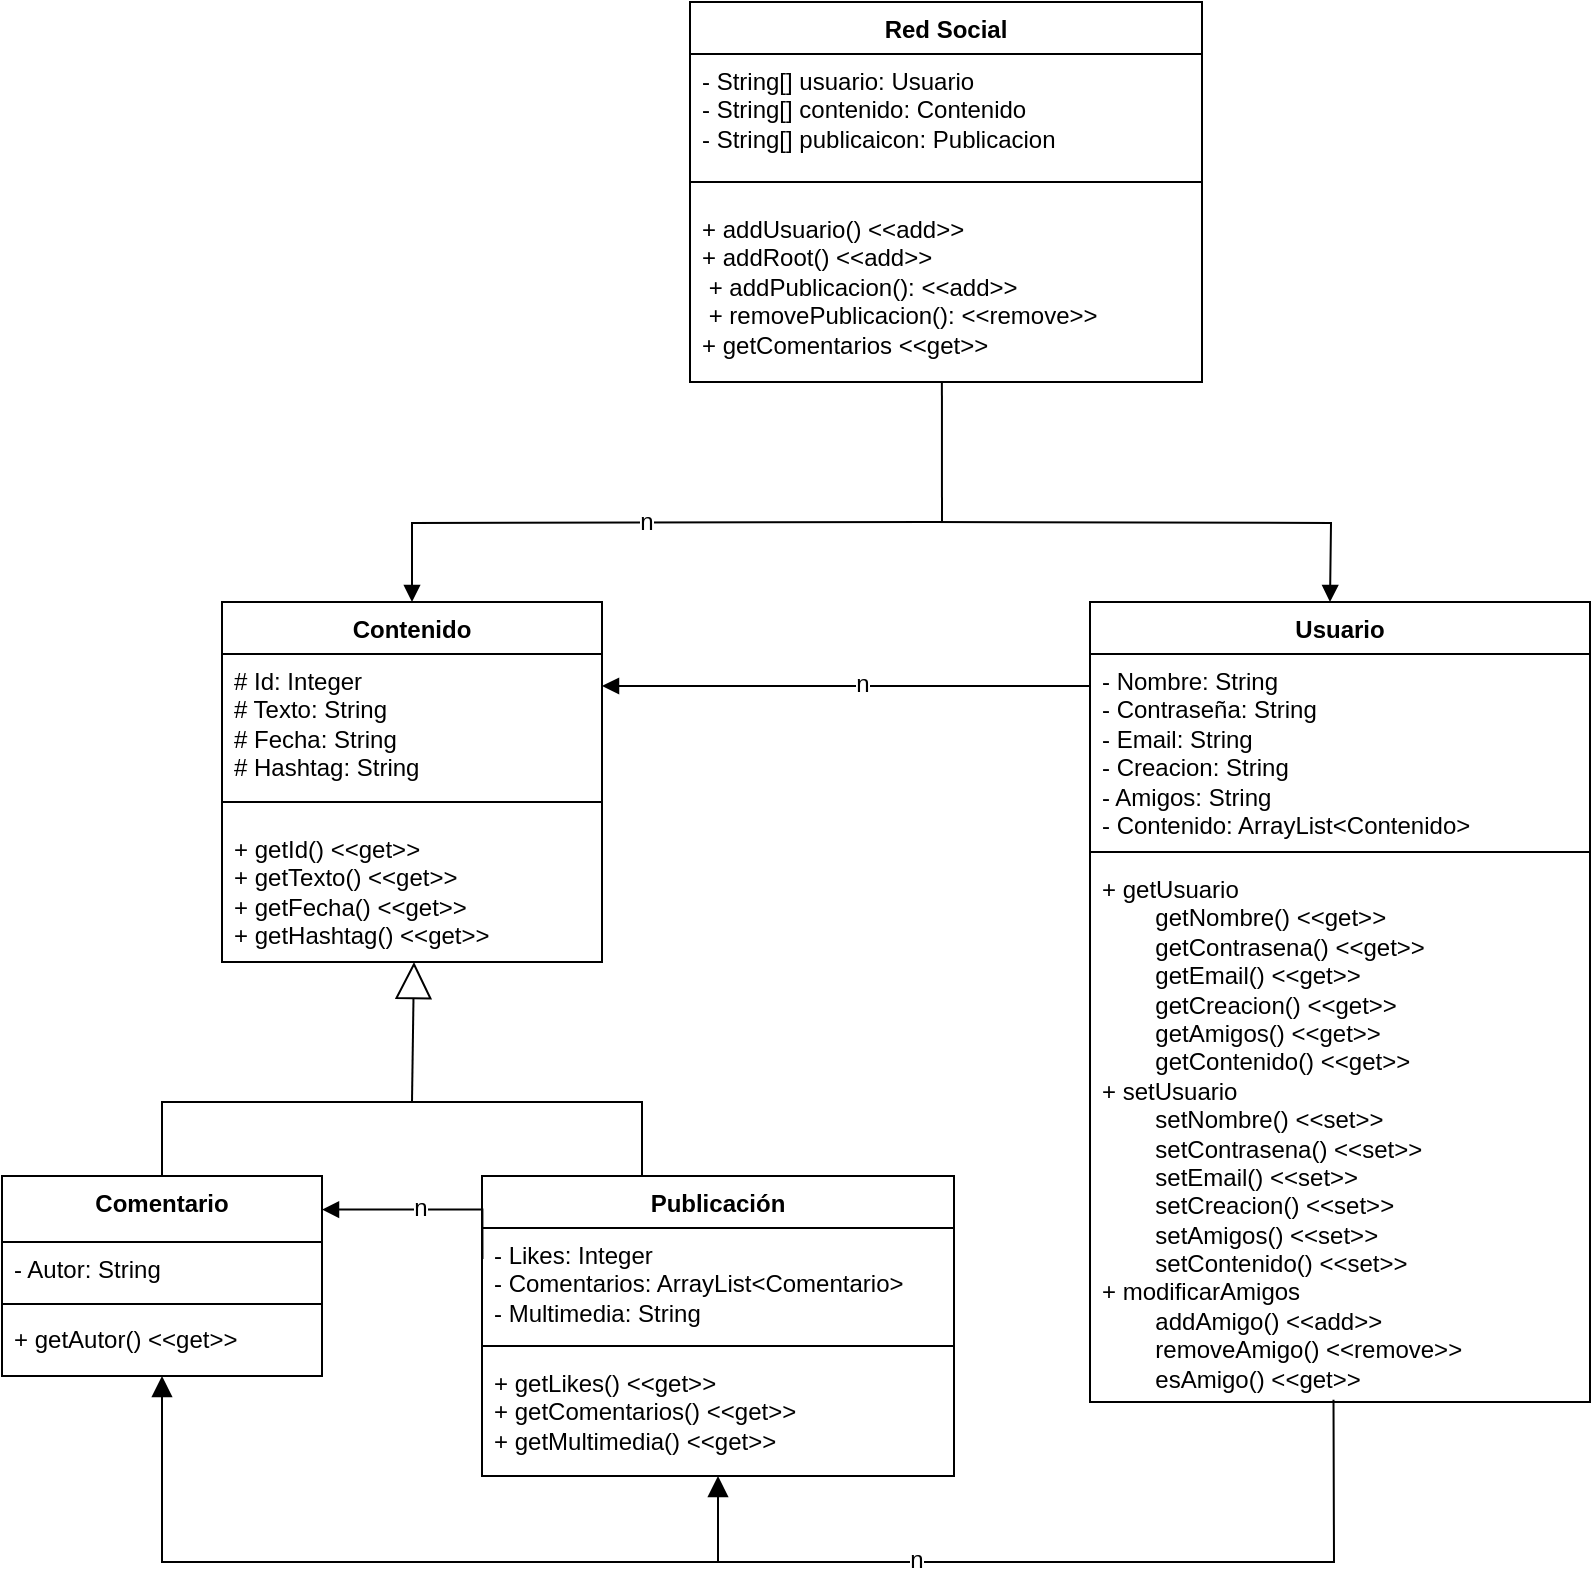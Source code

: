 <mxfile version="26.0.16">
  <diagram id="C5RBs43oDa-KdzZeNtuy" name="Page-1">
    <mxGraphModel dx="2345" dy="787" grid="1" gridSize="10" guides="1" tooltips="1" connect="1" arrows="1" fold="1" page="1" pageScale="1" pageWidth="827" pageHeight="1169" math="0" shadow="0">
      <root>
        <mxCell id="WIyWlLk6GJQsqaUBKTNV-0" />
        <mxCell id="WIyWlLk6GJQsqaUBKTNV-1" parent="WIyWlLk6GJQsqaUBKTNV-0" />
        <mxCell id="s699RsXedqeOyzz-GIu1-4" value="&lt;div&gt;Contenido&lt;/div&gt;" style="swimlane;fontStyle=1;align=center;verticalAlign=top;childLayout=stackLayout;horizontal=1;startSize=26;horizontalStack=0;resizeParent=1;resizeParentMax=0;resizeLast=0;collapsible=1;marginBottom=0;whiteSpace=wrap;html=1;" parent="WIyWlLk6GJQsqaUBKTNV-1" vertex="1">
          <mxGeometry x="80" y="550" width="190" height="180" as="geometry" />
        </mxCell>
        <mxCell id="s699RsXedqeOyzz-GIu1-5" value="&lt;div&gt;# Id: Integer&lt;/div&gt;&lt;div&gt;# Texto: String&lt;/div&gt;&lt;div&gt;# Fecha: String&lt;/div&gt;&lt;div&gt;# Hashtag: String&lt;/div&gt;" style="text;strokeColor=none;fillColor=none;align=left;verticalAlign=top;spacingLeft=4;spacingRight=4;overflow=hidden;rotatable=0;points=[[0,0.5],[1,0.5]];portConstraint=eastwest;whiteSpace=wrap;html=1;" parent="s699RsXedqeOyzz-GIu1-4" vertex="1">
          <mxGeometry y="26" width="190" height="64" as="geometry" />
        </mxCell>
        <mxCell id="s699RsXedqeOyzz-GIu1-6" value="" style="line;strokeWidth=1;fillColor=none;align=left;verticalAlign=middle;spacingTop=-1;spacingLeft=3;spacingRight=3;rotatable=0;labelPosition=right;points=[];portConstraint=eastwest;strokeColor=inherit;" parent="s699RsXedqeOyzz-GIu1-4" vertex="1">
          <mxGeometry y="90" width="190" height="20" as="geometry" />
        </mxCell>
        <mxCell id="Cxm5ppYN92WuK2ij73qq-3" value="&lt;div&gt;+ getId()&amp;nbsp;&lt;span style=&quot;background-color: transparent; color: light-dark(rgb(0, 0, 0), rgb(255, 255, 255));&quot;&gt;&amp;lt;&amp;lt;get&amp;gt;&amp;gt;&lt;/span&gt;&lt;/div&gt;&lt;div&gt;+ getTexto()&amp;nbsp;&lt;span style=&quot;background-color: transparent; color: light-dark(rgb(0, 0, 0), rgb(255, 255, 255));&quot;&gt;&amp;lt;&amp;lt;get&amp;gt;&amp;gt;&lt;/span&gt;&lt;/div&gt;&lt;div&gt;+ getFecha()&amp;nbsp;&lt;span style=&quot;background-color: transparent; color: light-dark(rgb(0, 0, 0), rgb(255, 255, 255));&quot;&gt;&amp;lt;&amp;lt;get&amp;gt;&amp;gt;&lt;/span&gt;&lt;/div&gt;&lt;div&gt;+ getHashtag()&amp;nbsp;&lt;span style=&quot;background-color: transparent; color: light-dark(rgb(0, 0, 0), rgb(255, 255, 255));&quot;&gt;&amp;lt;&amp;lt;get&amp;gt;&amp;gt;&lt;/span&gt;&lt;/div&gt;" style="text;strokeColor=none;fillColor=none;align=left;verticalAlign=top;spacingLeft=4;spacingRight=4;overflow=hidden;rotatable=0;points=[[0,0.5],[1,0.5]];portConstraint=eastwest;whiteSpace=wrap;html=1;" parent="s699RsXedqeOyzz-GIu1-4" vertex="1">
          <mxGeometry y="110" width="190" height="70" as="geometry" />
        </mxCell>
        <mxCell id="s699RsXedqeOyzz-GIu1-16" value="Red Social" style="swimlane;fontStyle=1;align=center;verticalAlign=top;childLayout=stackLayout;horizontal=1;startSize=26;horizontalStack=0;resizeParent=1;resizeParentMax=0;resizeLast=0;collapsible=1;marginBottom=0;whiteSpace=wrap;html=1;" parent="WIyWlLk6GJQsqaUBKTNV-1" vertex="1">
          <mxGeometry x="314" y="250" width="256" height="190" as="geometry" />
        </mxCell>
        <mxCell id="af9l-pu9QudP8D1R88N5-17" value="&lt;div&gt;- String[] usuario: Usuario&lt;/div&gt;&lt;div&gt;- String[] contenido: Contenido&lt;/div&gt;&lt;div&gt;- String[] publicaicon: Publicacion&lt;/div&gt;" style="text;align=left;verticalAlign=top;spacingLeft=4;spacingRight=4;overflow=hidden;rotatable=0;points=[[0,0.5],[1,0.5]];portConstraint=eastwest;whiteSpace=wrap;html=1;" parent="s699RsXedqeOyzz-GIu1-16" vertex="1">
          <mxGeometry y="26" width="256" height="54" as="geometry" />
        </mxCell>
        <mxCell id="s699RsXedqeOyzz-GIu1-18" value="" style="line;strokeWidth=1;fillColor=none;align=left;verticalAlign=middle;spacingTop=-1;spacingLeft=3;spacingRight=3;rotatable=0;labelPosition=right;points=[];portConstraint=eastwest;strokeColor=inherit;" parent="s699RsXedqeOyzz-GIu1-16" vertex="1">
          <mxGeometry y="80" width="256" height="20" as="geometry" />
        </mxCell>
        <mxCell id="s699RsXedqeOyzz-GIu1-69" value="&lt;div&gt;+ addUsuario()&amp;nbsp;&lt;span style=&quot;background-color: transparent; color: light-dark(rgb(0, 0, 0), rgb(255, 255, 255));&quot;&gt;&amp;lt;&amp;lt;add&amp;gt;&amp;gt;&lt;/span&gt;&lt;/div&gt;&lt;div&gt;+ addRoot()&amp;nbsp;&lt;span style=&quot;background-color: transparent; color: light-dark(rgb(0, 0, 0), rgb(255, 255, 255));&quot;&gt;&amp;lt;&amp;lt;add&amp;gt;&amp;gt;&lt;/span&gt;&lt;/div&gt;&lt;div&gt;&amp;nbsp;+ addPublicacion(): &amp;lt;&amp;lt;add&amp;gt;&amp;gt;&lt;br style=&quot;padding: 0px; margin: 0px;&quot;&gt;&amp;nbsp;+ removePublicacion(): &amp;lt;&amp;lt;remove&amp;gt;&amp;gt;&lt;/div&gt;&lt;div&gt;+ getComentarios &amp;lt;&amp;lt;get&amp;gt;&amp;gt;&lt;/div&gt;" style="text;align=left;verticalAlign=top;spacingLeft=4;spacingRight=4;overflow=hidden;rotatable=0;points=[[0,0.5],[1,0.5]];portConstraint=eastwest;whiteSpace=wrap;html=1;" parent="s699RsXedqeOyzz-GIu1-16" vertex="1">
          <mxGeometry y="100" width="256" height="90" as="geometry" />
        </mxCell>
        <mxCell id="s699RsXedqeOyzz-GIu1-21" value="Usuario" style="swimlane;fontStyle=1;align=center;verticalAlign=top;childLayout=stackLayout;horizontal=1;startSize=26;horizontalStack=0;resizeParent=1;resizeParentMax=0;resizeLast=0;collapsible=1;marginBottom=0;whiteSpace=wrap;html=1;" parent="WIyWlLk6GJQsqaUBKTNV-1" vertex="1">
          <mxGeometry x="514" y="550" width="250" height="400" as="geometry" />
        </mxCell>
        <mxCell id="s699RsXedqeOyzz-GIu1-75" value="&lt;div&gt;- Nombre: String&lt;/div&gt;&lt;div&gt;- Contraseña: String&lt;/div&gt;&lt;div&gt;- Email: String&lt;/div&gt;&lt;div&gt;- Creacion: String&lt;/div&gt;&lt;div&gt;- Amigos: String&lt;/div&gt;&lt;div&gt;- Contenido: ArrayList&amp;lt;&lt;span style=&quot;background-color: transparent; color: light-dark(rgb(0, 0, 0), rgb(255, 255, 255));&quot;&gt;Contenido&lt;/span&gt;&lt;span style=&quot;background-color: transparent; color: light-dark(rgb(0, 0, 0), rgb(255, 255, 255));&quot;&gt;&amp;gt;&amp;nbsp;&lt;/span&gt;&lt;/div&gt;&lt;div&gt;&lt;br&gt;&lt;/div&gt;" style="text;strokeColor=none;fillColor=none;align=left;verticalAlign=top;spacingLeft=4;spacingRight=4;overflow=hidden;rotatable=0;points=[[0,0.5],[1,0.5]];portConstraint=eastwest;whiteSpace=wrap;html=1;" parent="s699RsXedqeOyzz-GIu1-21" vertex="1">
          <mxGeometry y="26" width="250" height="94" as="geometry" />
        </mxCell>
        <mxCell id="s699RsXedqeOyzz-GIu1-23" value="" style="line;strokeWidth=1;fillColor=none;align=left;verticalAlign=middle;spacingTop=-1;spacingLeft=3;spacingRight=3;rotatable=0;labelPosition=right;points=[];portConstraint=eastwest;strokeColor=inherit;" parent="s699RsXedqeOyzz-GIu1-21" vertex="1">
          <mxGeometry y="120" width="250" height="10" as="geometry" />
        </mxCell>
        <mxCell id="Cxm5ppYN92WuK2ij73qq-4" value="&lt;div&gt;+ getUsuario&lt;/div&gt;&lt;div&gt;&lt;span style=&quot;white-space: pre;&quot;&gt;&#x9;&lt;/span&gt;&lt;span style=&quot;background-color: transparent;&quot;&gt;getNombre()&amp;nbsp;&lt;/span&gt;&lt;span style=&quot;background-color: transparent; color: light-dark(rgb(0, 0, 0), rgb(255, 255, 255));&quot;&gt;&amp;lt;&amp;lt;get&amp;gt;&amp;gt;&lt;/span&gt;&lt;br&gt;&lt;/div&gt;&lt;div&gt;&lt;span style=&quot;background-color: transparent;&quot;&gt;&lt;span style=&quot;white-space: pre;&quot;&gt;&#x9;&lt;/span&gt;&lt;/span&gt;&lt;span style=&quot;background-color: transparent;&quot;&gt;getContrasena()&amp;nbsp;&lt;/span&gt;&lt;span style=&quot;background-color: transparent; color: light-dark(rgb(0, 0, 0), rgb(255, 255, 255));&quot;&gt;&amp;lt;&amp;lt;get&amp;gt;&amp;gt;&lt;/span&gt;&lt;/div&gt;&lt;div&gt;&lt;span style=&quot;background-color: transparent; color: light-dark(rgb(0, 0, 0), rgb(255, 255, 255));&quot;&gt;&lt;span style=&quot;white-space: pre;&quot;&gt;&#x9;&lt;/span&gt;getEmail()&amp;nbsp;&lt;/span&gt;&lt;span style=&quot;background-color: transparent; color: light-dark(rgb(0, 0, 0), rgb(255, 255, 255));&quot;&gt;&amp;lt;&amp;lt;get&amp;gt;&amp;gt;&lt;/span&gt;&lt;/div&gt;&lt;div&gt;&lt;span style=&quot;background-color: transparent; color: light-dark(rgb(0, 0, 0), rgb(255, 255, 255));&quot;&gt;&lt;span style=&quot;white-space: pre;&quot;&gt;&#x9;&lt;/span&gt;getCreacion()&amp;nbsp;&lt;/span&gt;&lt;span style=&quot;background-color: transparent; color: light-dark(rgb(0, 0, 0), rgb(255, 255, 255));&quot;&gt;&amp;lt;&amp;lt;get&amp;gt;&amp;gt;&lt;/span&gt;&lt;/div&gt;&lt;div&gt;&lt;span style=&quot;background-color: transparent; color: light-dark(rgb(0, 0, 0), rgb(255, 255, 255));&quot;&gt;&lt;span style=&quot;white-space: pre;&quot;&gt;&#x9;&lt;/span&gt;getAmigos()&amp;nbsp;&lt;/span&gt;&lt;span style=&quot;background-color: transparent; color: light-dark(rgb(0, 0, 0), rgb(255, 255, 255));&quot;&gt;&amp;lt;&amp;lt;get&amp;gt;&amp;gt;&lt;/span&gt;&lt;/div&gt;&lt;div&gt;&lt;span style=&quot;background-color: transparent; color: light-dark(rgb(0, 0, 0), rgb(255, 255, 255));&quot;&gt;&lt;span style=&quot;white-space: pre;&quot;&gt;&#x9;&lt;/span&gt;getContenido()&amp;nbsp;&lt;/span&gt;&lt;span style=&quot;background-color: transparent; color: light-dark(rgb(0, 0, 0), rgb(255, 255, 255));&quot;&gt;&amp;lt;&amp;lt;get&amp;gt;&amp;gt;&lt;/span&gt;&lt;/div&gt;&lt;div&gt;+ setUsuario&lt;/div&gt;&lt;div&gt;&lt;div&gt;&lt;span style=&quot;background-color: transparent;&quot;&gt;&lt;span style=&quot;white-space: pre;&quot;&gt;&#x9;&lt;/span&gt;setNombre()&amp;nbsp;&lt;/span&gt;&lt;span style=&quot;background-color: transparent; color: light-dark(rgb(0, 0, 0), rgb(255, 255, 255));&quot;&gt;&amp;lt;&amp;lt;set&amp;gt;&amp;gt;&lt;/span&gt;&lt;br&gt;&lt;/div&gt;&lt;div&gt;&lt;span style=&quot;background-color: transparent;&quot;&gt;&lt;span style=&quot;white-space: pre;&quot;&gt;&#x9;&lt;/span&gt;s&lt;/span&gt;&lt;span style=&quot;background-color: transparent;&quot;&gt;etContrasena()&amp;nbsp;&lt;/span&gt;&lt;span style=&quot;background-color: transparent; color: light-dark(rgb(0, 0, 0), rgb(255, 255, 255));&quot;&gt;&amp;lt;&amp;lt;set&amp;gt;&amp;gt;&lt;/span&gt;&lt;/div&gt;&lt;div&gt;&lt;span style=&quot;background-color: transparent; color: light-dark(rgb(0, 0, 0), rgb(255, 255, 255));&quot;&gt;&lt;span style=&quot;white-space: pre;&quot;&gt;&#x9;&lt;/span&gt;setEmail()&amp;nbsp;&lt;/span&gt;&lt;span style=&quot;background-color: transparent; color: light-dark(rgb(0, 0, 0), rgb(255, 255, 255));&quot;&gt;&amp;lt;&amp;lt;set&amp;gt;&amp;gt;&lt;/span&gt;&lt;/div&gt;&lt;div&gt;&lt;span style=&quot;background-color: transparent; color: light-dark(rgb(0, 0, 0), rgb(255, 255, 255));&quot;&gt;&lt;span style=&quot;white-space: pre;&quot;&gt;&#x9;&lt;/span&gt;setCreacion()&amp;nbsp;&lt;/span&gt;&lt;span style=&quot;background-color: transparent; color: light-dark(rgb(0, 0, 0), rgb(255, 255, 255));&quot;&gt;&amp;lt;&amp;lt;set&amp;gt;&amp;gt;&lt;/span&gt;&lt;/div&gt;&lt;div&gt;&lt;span style=&quot;background-color: transparent; color: light-dark(rgb(0, 0, 0), rgb(255, 255, 255));&quot;&gt;&lt;span style=&quot;white-space: pre;&quot;&gt;&#x9;&lt;/span&gt;setAmigos()&amp;nbsp;&lt;/span&gt;&lt;span style=&quot;background-color: transparent; color: light-dark(rgb(0, 0, 0), rgb(255, 255, 255));&quot;&gt;&amp;lt;&amp;lt;set&amp;gt;&amp;gt;&lt;/span&gt;&lt;/div&gt;&lt;div&gt;&lt;span style=&quot;background-color: transparent; color: light-dark(rgb(0, 0, 0), rgb(255, 255, 255));&quot;&gt;&lt;span style=&quot;white-space: pre;&quot;&gt;&#x9;&lt;/span&gt;setContenido()&amp;nbsp;&lt;/span&gt;&lt;span style=&quot;background-color: transparent; color: light-dark(rgb(0, 0, 0), rgb(255, 255, 255));&quot;&gt;&amp;lt;&amp;lt;set&amp;gt;&amp;gt;&lt;/span&gt;&lt;/div&gt;&lt;/div&gt;&lt;div&gt;+ modificarAmigos&amp;nbsp;&lt;/div&gt;&lt;div&gt;&lt;span style=&quot;white-space: pre;&quot;&gt;&#x9;&lt;/span&gt;addAmigo()&amp;nbsp;&lt;span style=&quot;background-color: transparent; color: light-dark(rgb(0, 0, 0), rgb(255, 255, 255));&quot;&gt;&amp;lt;&amp;lt;add&amp;gt;&amp;gt;&lt;/span&gt;&lt;/div&gt;&lt;div&gt;&lt;span style=&quot;white-space: pre;&quot;&gt;&#x9;&lt;/span&gt;removeAmigo()&amp;nbsp;&lt;span style=&quot;background-color: transparent; color: light-dark(rgb(0, 0, 0), rgb(255, 255, 255));&quot;&gt;&amp;lt;&amp;lt;remove&amp;gt;&amp;gt;&lt;/span&gt;&lt;/div&gt;&lt;div&gt;&lt;span style=&quot;white-space: pre;&quot;&gt;&#x9;&lt;/span&gt;esAmigo() &amp;lt;&amp;lt;get&amp;gt;&amp;gt;&lt;/div&gt;" style="text;strokeColor=none;fillColor=none;align=left;verticalAlign=top;spacingLeft=4;spacingRight=4;overflow=hidden;rotatable=0;points=[[0,0.5],[1,0.5]];portConstraint=eastwest;whiteSpace=wrap;html=1;" parent="s699RsXedqeOyzz-GIu1-21" vertex="1">
          <mxGeometry y="130" width="250" height="270" as="geometry" />
        </mxCell>
        <mxCell id="s699RsXedqeOyzz-GIu1-24" value="" style="endArrow=none;html=1;edgeStyle=orthogonalEdgeStyle;rounded=0;" parent="WIyWlLk6GJQsqaUBKTNV-1" target="s699RsXedqeOyzz-GIu1-42" edge="1">
          <mxGeometry relative="1" as="geometry">
            <mxPoint x="170" y="800" as="sourcePoint" />
            <mxPoint x="290" y="840" as="targetPoint" />
            <Array as="points">
              <mxPoint x="290" y="800" />
            </Array>
          </mxGeometry>
        </mxCell>
        <mxCell id="s699RsXedqeOyzz-GIu1-27" value="" style="endArrow=none;html=1;edgeStyle=orthogonalEdgeStyle;rounded=0;exitX=0.5;exitY=0;exitDx=0;exitDy=0;" parent="WIyWlLk6GJQsqaUBKTNV-1" source="s699RsXedqeOyzz-GIu1-39" edge="1">
          <mxGeometry relative="1" as="geometry">
            <mxPoint x="50" y="800" as="sourcePoint" />
            <mxPoint x="170" y="800" as="targetPoint" />
            <Array as="points">
              <mxPoint x="50" y="800" />
              <mxPoint x="170" y="800" />
            </Array>
          </mxGeometry>
        </mxCell>
        <mxCell id="s699RsXedqeOyzz-GIu1-34" value="" style="endArrow=block;endFill=1;html=1;edgeStyle=orthogonalEdgeStyle;align=left;verticalAlign=top;rounded=0;entryX=0.5;entryY=0;entryDx=0;entryDy=0;" parent="WIyWlLk6GJQsqaUBKTNV-1" edge="1">
          <mxGeometry x="-1" y="-64" relative="1" as="geometry">
            <mxPoint x="434" y="510" as="sourcePoint" />
            <mxPoint x="634" y="550" as="targetPoint" />
            <mxPoint x="-40" y="-14" as="offset" />
          </mxGeometry>
        </mxCell>
        <mxCell id="s699RsXedqeOyzz-GIu1-36" value="" style="endArrow=block;endFill=1;html=1;edgeStyle=orthogonalEdgeStyle;align=left;verticalAlign=top;rounded=0;" parent="WIyWlLk6GJQsqaUBKTNV-1" target="s699RsXedqeOyzz-GIu1-4" edge="1">
          <mxGeometry x="-1" y="80" relative="1" as="geometry">
            <mxPoint x="434" y="510" as="sourcePoint" />
            <mxPoint x="564" y="520" as="targetPoint" />
            <mxPoint x="80" y="-80" as="offset" />
          </mxGeometry>
        </mxCell>
        <mxCell id="af9l-pu9QudP8D1R88N5-12" value="n" style="edgeLabel;html=1;align=center;verticalAlign=middle;resizable=0;points=[];fontSize=12;" parent="s699RsXedqeOyzz-GIu1-36" vertex="1" connectable="0">
          <mxGeometry x="-0.049" y="-1" relative="1" as="geometry">
            <mxPoint as="offset" />
          </mxGeometry>
        </mxCell>
        <mxCell id="s699RsXedqeOyzz-GIu1-39" value="Comentario" style="swimlane;fontStyle=1;align=center;verticalAlign=top;childLayout=stackLayout;horizontal=1;startSize=33;horizontalStack=0;resizeParent=1;resizeParentMax=0;resizeLast=0;collapsible=1;marginBottom=0;whiteSpace=wrap;html=1;" parent="WIyWlLk6GJQsqaUBKTNV-1" vertex="1">
          <mxGeometry x="-30" y="837" width="160" height="100" as="geometry" />
        </mxCell>
        <mxCell id="12EFkG_3rl6QTJ-l8d9U-1" value="- Autor: String" style="text;strokeColor=none;fillColor=none;align=left;verticalAlign=top;spacingLeft=4;spacingRight=4;overflow=hidden;rotatable=0;points=[[0,0.5],[1,0.5]];portConstraint=eastwest;whiteSpace=wrap;html=1;" parent="s699RsXedqeOyzz-GIu1-39" vertex="1">
          <mxGeometry y="33" width="160" height="27" as="geometry" />
        </mxCell>
        <mxCell id="s699RsXedqeOyzz-GIu1-41" value="" style="line;strokeWidth=1;fillColor=none;align=left;verticalAlign=middle;spacingTop=-1;spacingLeft=3;spacingRight=3;rotatable=0;labelPosition=right;points=[];portConstraint=eastwest;strokeColor=inherit;" parent="s699RsXedqeOyzz-GIu1-39" vertex="1">
          <mxGeometry y="60" width="160" height="8" as="geometry" />
        </mxCell>
        <mxCell id="Cxm5ppYN92WuK2ij73qq-2" value="&lt;div&gt;+ getAutor()&amp;nbsp;&lt;span style=&quot;background-color: transparent; color: light-dark(rgb(0, 0, 0), rgb(255, 255, 255));&quot;&gt;&amp;lt;&amp;lt;get&amp;gt;&amp;gt;&lt;/span&gt;&lt;/div&gt;" style="text;strokeColor=none;fillColor=none;align=left;verticalAlign=top;spacingLeft=4;spacingRight=4;overflow=hidden;rotatable=0;points=[[0,0.5],[1,0.5]];portConstraint=eastwest;whiteSpace=wrap;html=1;" parent="s699RsXedqeOyzz-GIu1-39" vertex="1">
          <mxGeometry y="68" width="160" height="32" as="geometry" />
        </mxCell>
        <mxCell id="s699RsXedqeOyzz-GIu1-42" value="Publicación" style="swimlane;fontStyle=1;align=center;verticalAlign=top;childLayout=stackLayout;horizontal=1;startSize=26;horizontalStack=0;resizeParent=1;resizeParentMax=0;resizeLast=0;collapsible=1;marginBottom=0;whiteSpace=wrap;html=1;" parent="WIyWlLk6GJQsqaUBKTNV-1" vertex="1">
          <mxGeometry x="210" y="837" width="236" height="150" as="geometry" />
        </mxCell>
        <mxCell id="s699RsXedqeOyzz-GIu1-43" value="&lt;div&gt;&lt;span style=&quot;background-color: transparent; color: light-dark(rgb(0, 0, 0), rgb(255, 255, 255));&quot;&gt;- Likes: Integer&lt;/span&gt;&lt;/div&gt;&lt;div&gt;&lt;span style=&quot;background-color: transparent; color: light-dark(rgb(0, 0, 0), rgb(255, 255, 255));&quot;&gt;- Comentarios: ArrayList&amp;lt;Comentario&amp;gt;&amp;nbsp;&lt;/span&gt;&lt;/div&gt;&lt;div&gt;&lt;span style=&quot;background-color: transparent; color: light-dark(rgb(0, 0, 0), rgb(255, 255, 255));&quot;&gt;- Multimedia: String&lt;/span&gt;&lt;/div&gt;" style="text;strokeColor=none;fillColor=none;align=left;verticalAlign=top;spacingLeft=4;spacingRight=4;overflow=hidden;rotatable=0;points=[[0,0.5],[1,0.5]];portConstraint=eastwest;whiteSpace=wrap;html=1;" parent="s699RsXedqeOyzz-GIu1-42" vertex="1">
          <mxGeometry y="26" width="236" height="54" as="geometry" />
        </mxCell>
        <mxCell id="s699RsXedqeOyzz-GIu1-44" value="" style="line;strokeWidth=1;fillColor=none;align=left;verticalAlign=middle;spacingTop=-1;spacingLeft=3;spacingRight=3;rotatable=0;labelPosition=right;points=[];portConstraint=eastwest;strokeColor=inherit;" parent="s699RsXedqeOyzz-GIu1-42" vertex="1">
          <mxGeometry y="80" width="236" height="10" as="geometry" />
        </mxCell>
        <mxCell id="Cxm5ppYN92WuK2ij73qq-1" value="+ getLikes() &amp;lt;&amp;lt;get&amp;gt;&amp;gt;&lt;div&gt;+ getComentarios()&amp;nbsp;&lt;span style=&quot;background-color: transparent; color: light-dark(rgb(0, 0, 0), rgb(255, 255, 255));&quot;&gt;&amp;lt;&amp;lt;get&amp;gt;&amp;gt;&lt;/span&gt;&lt;/div&gt;&lt;div&gt;+ getMultimedia()&amp;nbsp;&lt;span style=&quot;background-color: transparent; color: light-dark(rgb(0, 0, 0), rgb(255, 255, 255));&quot;&gt;&amp;lt;&amp;lt;get&amp;gt;&amp;gt;&lt;/span&gt;&lt;/div&gt;" style="text;strokeColor=none;fillColor=none;align=left;verticalAlign=top;spacingLeft=4;spacingRight=4;overflow=hidden;rotatable=0;points=[[0,0.5],[1,0.5]];portConstraint=eastwest;whiteSpace=wrap;html=1;" parent="s699RsXedqeOyzz-GIu1-42" vertex="1">
          <mxGeometry y="90" width="236" height="60" as="geometry" />
        </mxCell>
        <mxCell id="s699RsXedqeOyzz-GIu1-85" value="" style="endArrow=block;endFill=1;html=1;edgeStyle=orthogonalEdgeStyle;align=left;verticalAlign=top;rounded=0;exitX=0.001;exitY=0.277;exitDx=0;exitDy=0;entryX=1;entryY=0.5;entryDx=0;entryDy=0;exitPerimeter=0;" parent="WIyWlLk6GJQsqaUBKTNV-1" source="s699RsXedqeOyzz-GIu1-42" edge="1">
          <mxGeometry x="-1" relative="1" as="geometry">
            <mxPoint x="210" y="854.25" as="sourcePoint" />
            <mxPoint x="130" y="853.75" as="targetPoint" />
            <Array as="points">
              <mxPoint x="130" y="854" />
            </Array>
          </mxGeometry>
        </mxCell>
        <mxCell id="12EFkG_3rl6QTJ-l8d9U-0" value="n" style="edgeLabel;html=1;align=center;verticalAlign=middle;resizable=0;points=[];fontSize=12;" parent="s699RsXedqeOyzz-GIu1-85" vertex="1" connectable="0">
          <mxGeometry x="-0.145" y="-1" relative="1" as="geometry">
            <mxPoint x="-11" as="offset" />
          </mxGeometry>
        </mxCell>
        <mxCell id="12EFkG_3rl6QTJ-l8d9U-2" value="" style="endArrow=block;endSize=16;endFill=0;html=1;rounded=0;fontSize=12;curved=1;" parent="WIyWlLk6GJQsqaUBKTNV-1" edge="1">
          <mxGeometry width="160" relative="1" as="geometry">
            <mxPoint x="175" y="800" as="sourcePoint" />
            <mxPoint x="176" y="730" as="targetPoint" />
          </mxGeometry>
        </mxCell>
        <mxCell id="af9l-pu9QudP8D1R88N5-6" value="" style="html=1;verticalAlign=bottom;endArrow=block;curved=0;rounded=0;fontSize=12;startSize=8;endSize=8;entryX=0.5;entryY=1;entryDx=0;entryDy=0;exitX=0.487;exitY=0.996;exitDx=0;exitDy=0;exitPerimeter=0;" parent="WIyWlLk6GJQsqaUBKTNV-1" target="s699RsXedqeOyzz-GIu1-42" edge="1" source="Cxm5ppYN92WuK2ij73qq-4">
          <mxGeometry width="80" relative="1" as="geometry">
            <mxPoint x="634" y="980" as="sourcePoint" />
            <mxPoint x="404" y="980" as="targetPoint" />
            <Array as="points">
              <mxPoint x="636" y="1030" />
              <mxPoint x="432" y="1030" />
              <mxPoint x="328" y="1030" />
            </Array>
          </mxGeometry>
        </mxCell>
        <mxCell id="af9l-pu9QudP8D1R88N5-11" value="n" style="edgeLabel;html=1;align=center;verticalAlign=middle;resizable=0;points=[];fontSize=12;" parent="af9l-pu9QudP8D1R88N5-6" vertex="1" connectable="0">
          <mxGeometry x="0.344" y="-1" relative="1" as="geometry">
            <mxPoint as="offset" />
          </mxGeometry>
        </mxCell>
        <mxCell id="af9l-pu9QudP8D1R88N5-8" value="" style="html=1;verticalAlign=bottom;endArrow=block;curved=0;rounded=0;fontSize=12;startSize=8;endSize=8;" parent="WIyWlLk6GJQsqaUBKTNV-1" edge="1">
          <mxGeometry width="80" relative="1" as="geometry">
            <mxPoint x="336" y="1030" as="sourcePoint" />
            <mxPoint x="50" y="937" as="targetPoint" />
            <Array as="points">
              <mxPoint x="50" y="1030" />
            </Array>
          </mxGeometry>
        </mxCell>
        <mxCell id="af9l-pu9QudP8D1R88N5-15" value="" style="endArrow=block;endFill=1;html=1;edgeStyle=orthogonalEdgeStyle;align=left;verticalAlign=top;rounded=0;" parent="WIyWlLk6GJQsqaUBKTNV-1" edge="1">
          <mxGeometry x="-1" relative="1" as="geometry">
            <mxPoint x="514" y="590" as="sourcePoint" />
            <mxPoint x="270" y="592" as="targetPoint" />
            <Array as="points">
              <mxPoint x="514" y="591.75" />
            </Array>
          </mxGeometry>
        </mxCell>
        <mxCell id="af9l-pu9QudP8D1R88N5-16" value="n" style="edgeLabel;html=1;align=center;verticalAlign=middle;resizable=0;points=[];fontSize=12;" parent="af9l-pu9QudP8D1R88N5-15" vertex="1" connectable="0">
          <mxGeometry x="-0.145" y="-1" relative="1" as="geometry">
            <mxPoint x="-11" as="offset" />
          </mxGeometry>
        </mxCell>
        <mxCell id="KGUsOiBsxEjFiOHIQTIN-2" value="" style="endArrow=none;html=1;rounded=0;entryX=0.492;entryY=1.003;entryDx=0;entryDy=0;entryPerimeter=0;" edge="1" parent="WIyWlLk6GJQsqaUBKTNV-1" target="s699RsXedqeOyzz-GIu1-69">
          <mxGeometry width="50" height="50" relative="1" as="geometry">
            <mxPoint x="440" y="510" as="sourcePoint" />
            <mxPoint x="450" y="460" as="targetPoint" />
          </mxGeometry>
        </mxCell>
      </root>
    </mxGraphModel>
  </diagram>
</mxfile>
